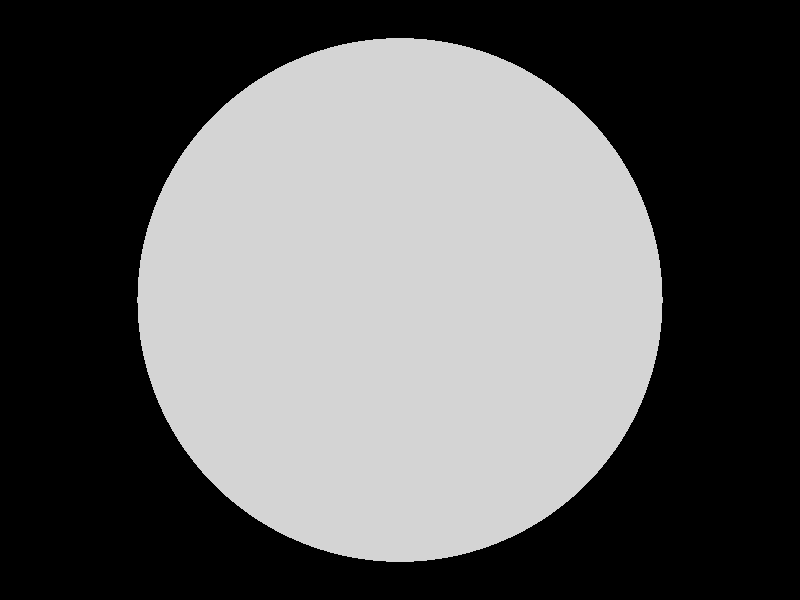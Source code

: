 #include "textures.inc"

light_source {
	<2,2,-2>
	color rgb<1,1,1>
}

camera {
	location <0,0,-5>
	look_at <0,0,0>
}

sphere {
	<0,0,0>
	2
	texture { Brushed_Aluminum }
}